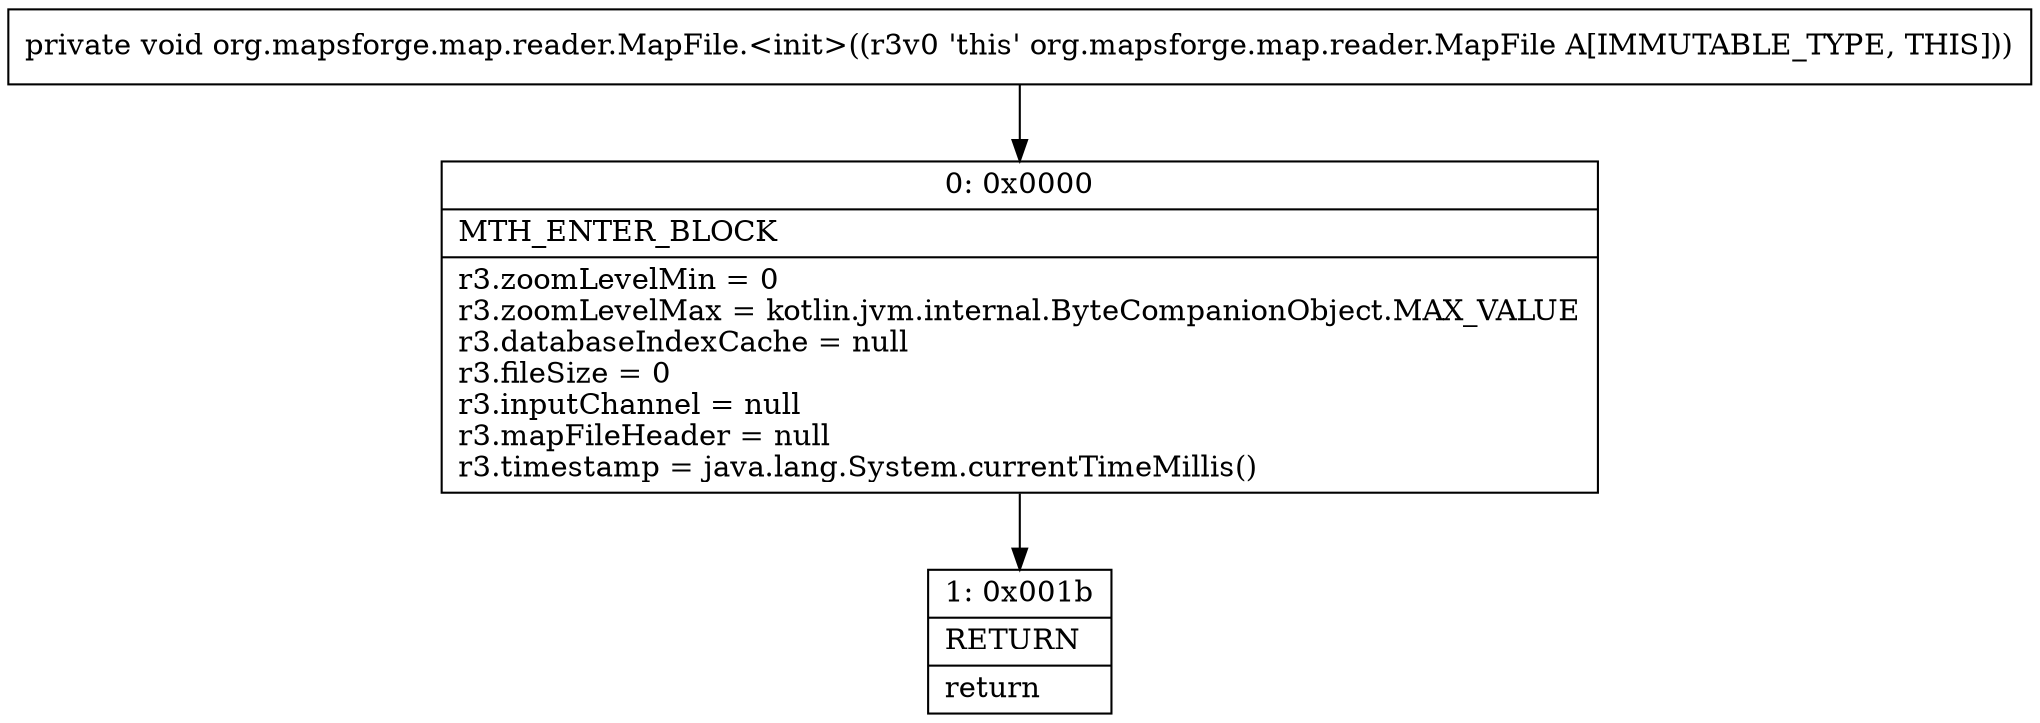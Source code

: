 digraph "CFG fororg.mapsforge.map.reader.MapFile.\<init\>()V" {
Node_0 [shape=record,label="{0\:\ 0x0000|MTH_ENTER_BLOCK\l|r3.zoomLevelMin = 0\lr3.zoomLevelMax = kotlin.jvm.internal.ByteCompanionObject.MAX_VALUE\lr3.databaseIndexCache = null\lr3.fileSize = 0\lr3.inputChannel = null\lr3.mapFileHeader = null\lr3.timestamp = java.lang.System.currentTimeMillis()\l}"];
Node_1 [shape=record,label="{1\:\ 0x001b|RETURN\l|return\l}"];
MethodNode[shape=record,label="{private void org.mapsforge.map.reader.MapFile.\<init\>((r3v0 'this' org.mapsforge.map.reader.MapFile A[IMMUTABLE_TYPE, THIS])) }"];
MethodNode -> Node_0;
Node_0 -> Node_1;
}

